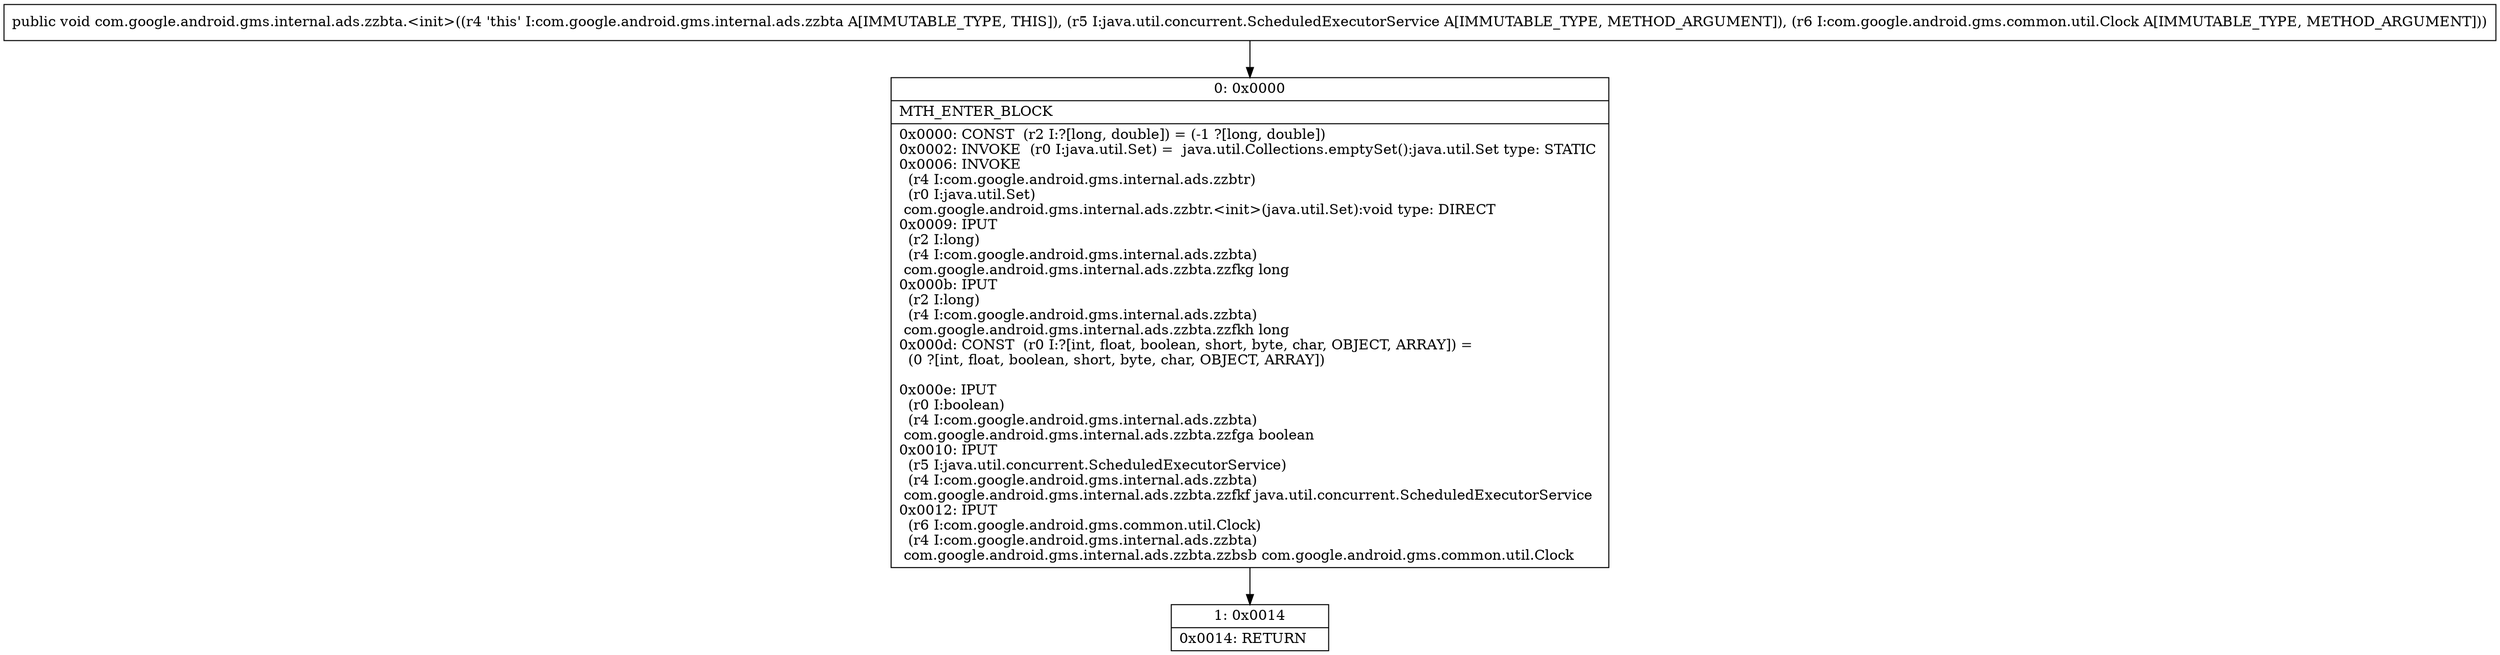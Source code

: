 digraph "CFG forcom.google.android.gms.internal.ads.zzbta.\<init\>(Ljava\/util\/concurrent\/ScheduledExecutorService;Lcom\/google\/android\/gms\/common\/util\/Clock;)V" {
Node_0 [shape=record,label="{0\:\ 0x0000|MTH_ENTER_BLOCK\l|0x0000: CONST  (r2 I:?[long, double]) = (\-1 ?[long, double]) \l0x0002: INVOKE  (r0 I:java.util.Set) =  java.util.Collections.emptySet():java.util.Set type: STATIC \l0x0006: INVOKE  \l  (r4 I:com.google.android.gms.internal.ads.zzbtr)\l  (r0 I:java.util.Set)\l com.google.android.gms.internal.ads.zzbtr.\<init\>(java.util.Set):void type: DIRECT \l0x0009: IPUT  \l  (r2 I:long)\l  (r4 I:com.google.android.gms.internal.ads.zzbta)\l com.google.android.gms.internal.ads.zzbta.zzfkg long \l0x000b: IPUT  \l  (r2 I:long)\l  (r4 I:com.google.android.gms.internal.ads.zzbta)\l com.google.android.gms.internal.ads.zzbta.zzfkh long \l0x000d: CONST  (r0 I:?[int, float, boolean, short, byte, char, OBJECT, ARRAY]) = \l  (0 ?[int, float, boolean, short, byte, char, OBJECT, ARRAY])\l \l0x000e: IPUT  \l  (r0 I:boolean)\l  (r4 I:com.google.android.gms.internal.ads.zzbta)\l com.google.android.gms.internal.ads.zzbta.zzfga boolean \l0x0010: IPUT  \l  (r5 I:java.util.concurrent.ScheduledExecutorService)\l  (r4 I:com.google.android.gms.internal.ads.zzbta)\l com.google.android.gms.internal.ads.zzbta.zzfkf java.util.concurrent.ScheduledExecutorService \l0x0012: IPUT  \l  (r6 I:com.google.android.gms.common.util.Clock)\l  (r4 I:com.google.android.gms.internal.ads.zzbta)\l com.google.android.gms.internal.ads.zzbta.zzbsb com.google.android.gms.common.util.Clock \l}"];
Node_1 [shape=record,label="{1\:\ 0x0014|0x0014: RETURN   \l}"];
MethodNode[shape=record,label="{public void com.google.android.gms.internal.ads.zzbta.\<init\>((r4 'this' I:com.google.android.gms.internal.ads.zzbta A[IMMUTABLE_TYPE, THIS]), (r5 I:java.util.concurrent.ScheduledExecutorService A[IMMUTABLE_TYPE, METHOD_ARGUMENT]), (r6 I:com.google.android.gms.common.util.Clock A[IMMUTABLE_TYPE, METHOD_ARGUMENT])) }"];
MethodNode -> Node_0;
Node_0 -> Node_1;
}

